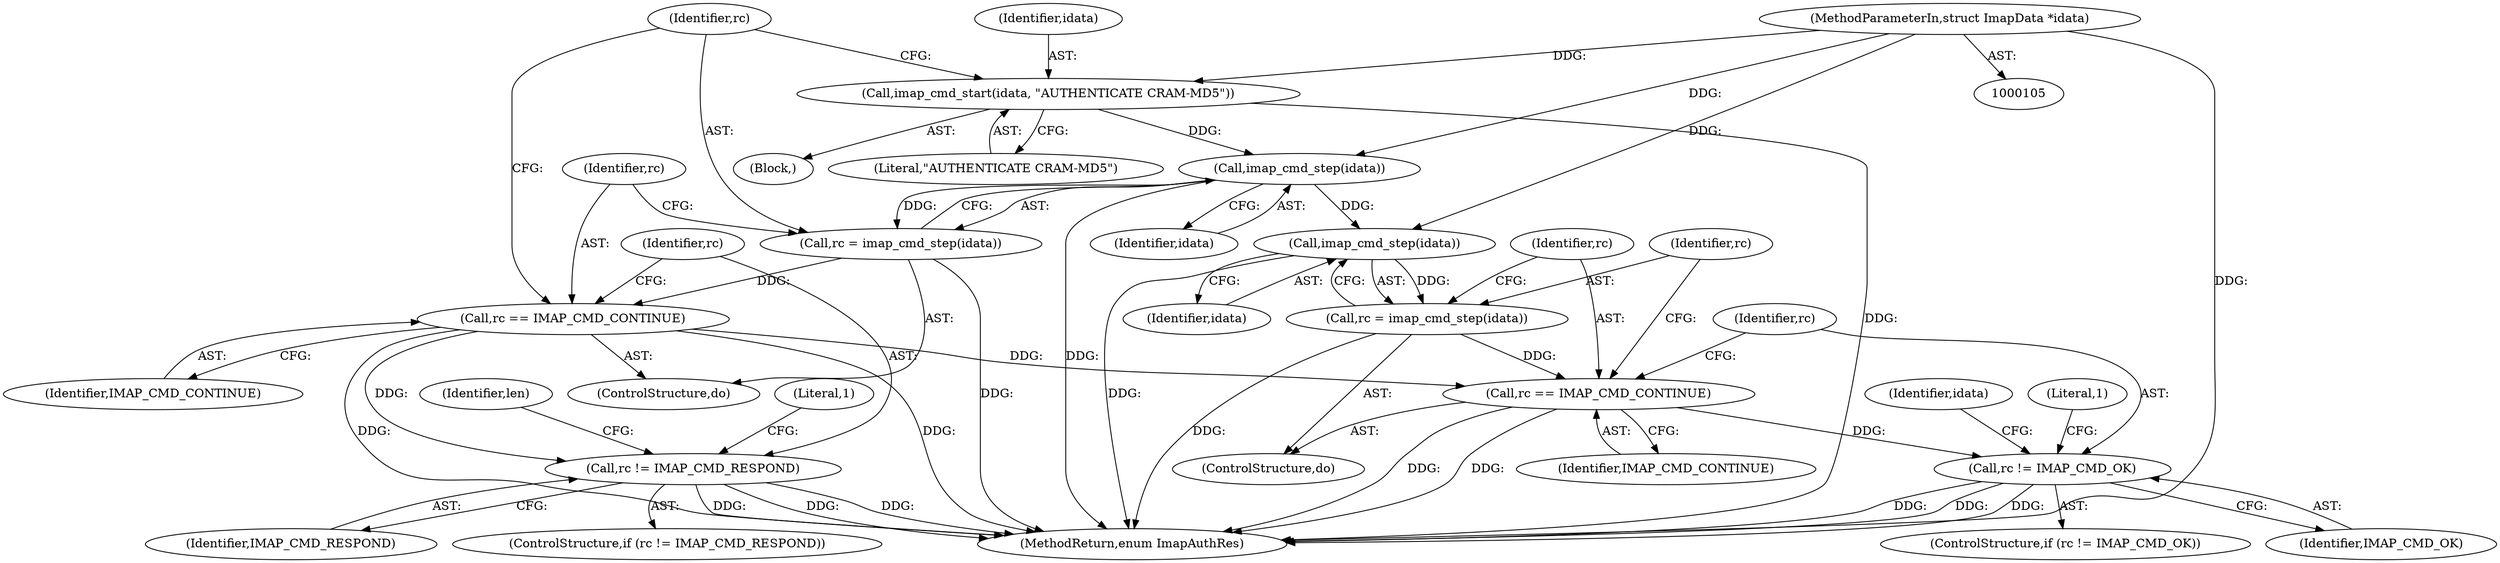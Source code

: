 digraph "0_neomutt_6f163e07ae68654d7ac5268cbb7565f6df79ad85@pointer" {
"1000156" [label="(Call,imap_cmd_step(idata))"];
"1000150" [label="(Call,imap_cmd_start(idata, \"AUTHENTICATE CRAM-MD5\"))"];
"1000106" [label="(MethodParameterIn,struct ImapData *idata)"];
"1000154" [label="(Call,rc = imap_cmd_step(idata))"];
"1000158" [label="(Call,rc == IMAP_CMD_CONTINUE)"];
"1000162" [label="(Call,rc != IMAP_CMD_RESPOND)"];
"1000259" [label="(Call,rc == IMAP_CMD_CONTINUE)"];
"1000263" [label="(Call,rc != IMAP_CMD_OK)"];
"1000257" [label="(Call,imap_cmd_step(idata))"];
"1000255" [label="(Call,rc = imap_cmd_step(idata))"];
"1000154" [label="(Call,rc = imap_cmd_step(idata))"];
"1000162" [label="(Call,rc != IMAP_CMD_RESPOND)"];
"1000259" [label="(Call,rc == IMAP_CMD_CONTINUE)"];
"1000161" [label="(ControlStructure,if (rc != IMAP_CMD_RESPOND))"];
"1000258" [label="(Identifier,idata)"];
"1000261" [label="(Identifier,IMAP_CMD_CONTINUE)"];
"1000155" [label="(Identifier,rc)"];
"1000153" [label="(ControlStructure,do)"];
"1000150" [label="(Call,imap_cmd_start(idata, \"AUTHENTICATE CRAM-MD5\"))"];
"1000151" [label="(Identifier,idata)"];
"1000263" [label="(Call,rc != IMAP_CMD_OK)"];
"1000163" [label="(Identifier,rc)"];
"1000262" [label="(ControlStructure,if (rc != IMAP_CMD_OK))"];
"1000108" [label="(Block,)"];
"1000172" [label="(Identifier,len)"];
"1000158" [label="(Call,rc == IMAP_CMD_CONTINUE)"];
"1000160" [label="(Identifier,IMAP_CMD_CONTINUE)"];
"1000254" [label="(ControlStructure,do)"];
"1000264" [label="(Identifier,rc)"];
"1000106" [label="(MethodParameterIn,struct ImapData *idata)"];
"1000257" [label="(Call,imap_cmd_step(idata))"];
"1000256" [label="(Identifier,rc)"];
"1000255" [label="(Call,rc = imap_cmd_step(idata))"];
"1000159" [label="(Identifier,rc)"];
"1000274" [label="(Identifier,idata)"];
"1000157" [label="(Identifier,idata)"];
"1000167" [label="(Literal,1)"];
"1000164" [label="(Identifier,IMAP_CMD_RESPOND)"];
"1000152" [label="(Literal,\"AUTHENTICATE CRAM-MD5\")"];
"1000260" [label="(Identifier,rc)"];
"1000156" [label="(Call,imap_cmd_step(idata))"];
"1000265" [label="(Identifier,IMAP_CMD_OK)"];
"1000284" [label="(MethodReturn,enum ImapAuthRes)"];
"1000268" [label="(Literal,1)"];
"1000156" -> "1000154"  [label="AST: "];
"1000156" -> "1000157"  [label="CFG: "];
"1000157" -> "1000156"  [label="AST: "];
"1000154" -> "1000156"  [label="CFG: "];
"1000156" -> "1000284"  [label="DDG: "];
"1000156" -> "1000154"  [label="DDG: "];
"1000150" -> "1000156"  [label="DDG: "];
"1000106" -> "1000156"  [label="DDG: "];
"1000156" -> "1000257"  [label="DDG: "];
"1000150" -> "1000108"  [label="AST: "];
"1000150" -> "1000152"  [label="CFG: "];
"1000151" -> "1000150"  [label="AST: "];
"1000152" -> "1000150"  [label="AST: "];
"1000155" -> "1000150"  [label="CFG: "];
"1000150" -> "1000284"  [label="DDG: "];
"1000106" -> "1000150"  [label="DDG: "];
"1000106" -> "1000105"  [label="AST: "];
"1000106" -> "1000284"  [label="DDG: "];
"1000106" -> "1000257"  [label="DDG: "];
"1000154" -> "1000153"  [label="AST: "];
"1000155" -> "1000154"  [label="AST: "];
"1000159" -> "1000154"  [label="CFG: "];
"1000154" -> "1000284"  [label="DDG: "];
"1000154" -> "1000158"  [label="DDG: "];
"1000158" -> "1000153"  [label="AST: "];
"1000158" -> "1000160"  [label="CFG: "];
"1000159" -> "1000158"  [label="AST: "];
"1000160" -> "1000158"  [label="AST: "];
"1000155" -> "1000158"  [label="CFG: "];
"1000163" -> "1000158"  [label="CFG: "];
"1000158" -> "1000284"  [label="DDG: "];
"1000158" -> "1000284"  [label="DDG: "];
"1000158" -> "1000162"  [label="DDG: "];
"1000158" -> "1000259"  [label="DDG: "];
"1000162" -> "1000161"  [label="AST: "];
"1000162" -> "1000164"  [label="CFG: "];
"1000163" -> "1000162"  [label="AST: "];
"1000164" -> "1000162"  [label="AST: "];
"1000167" -> "1000162"  [label="CFG: "];
"1000172" -> "1000162"  [label="CFG: "];
"1000162" -> "1000284"  [label="DDG: "];
"1000162" -> "1000284"  [label="DDG: "];
"1000162" -> "1000284"  [label="DDG: "];
"1000259" -> "1000254"  [label="AST: "];
"1000259" -> "1000261"  [label="CFG: "];
"1000260" -> "1000259"  [label="AST: "];
"1000261" -> "1000259"  [label="AST: "];
"1000256" -> "1000259"  [label="CFG: "];
"1000264" -> "1000259"  [label="CFG: "];
"1000259" -> "1000284"  [label="DDG: "];
"1000259" -> "1000284"  [label="DDG: "];
"1000255" -> "1000259"  [label="DDG: "];
"1000259" -> "1000263"  [label="DDG: "];
"1000263" -> "1000262"  [label="AST: "];
"1000263" -> "1000265"  [label="CFG: "];
"1000264" -> "1000263"  [label="AST: "];
"1000265" -> "1000263"  [label="AST: "];
"1000268" -> "1000263"  [label="CFG: "];
"1000274" -> "1000263"  [label="CFG: "];
"1000263" -> "1000284"  [label="DDG: "];
"1000263" -> "1000284"  [label="DDG: "];
"1000263" -> "1000284"  [label="DDG: "];
"1000257" -> "1000255"  [label="AST: "];
"1000257" -> "1000258"  [label="CFG: "];
"1000258" -> "1000257"  [label="AST: "];
"1000255" -> "1000257"  [label="CFG: "];
"1000257" -> "1000284"  [label="DDG: "];
"1000257" -> "1000255"  [label="DDG: "];
"1000255" -> "1000254"  [label="AST: "];
"1000256" -> "1000255"  [label="AST: "];
"1000260" -> "1000255"  [label="CFG: "];
"1000255" -> "1000284"  [label="DDG: "];
}
